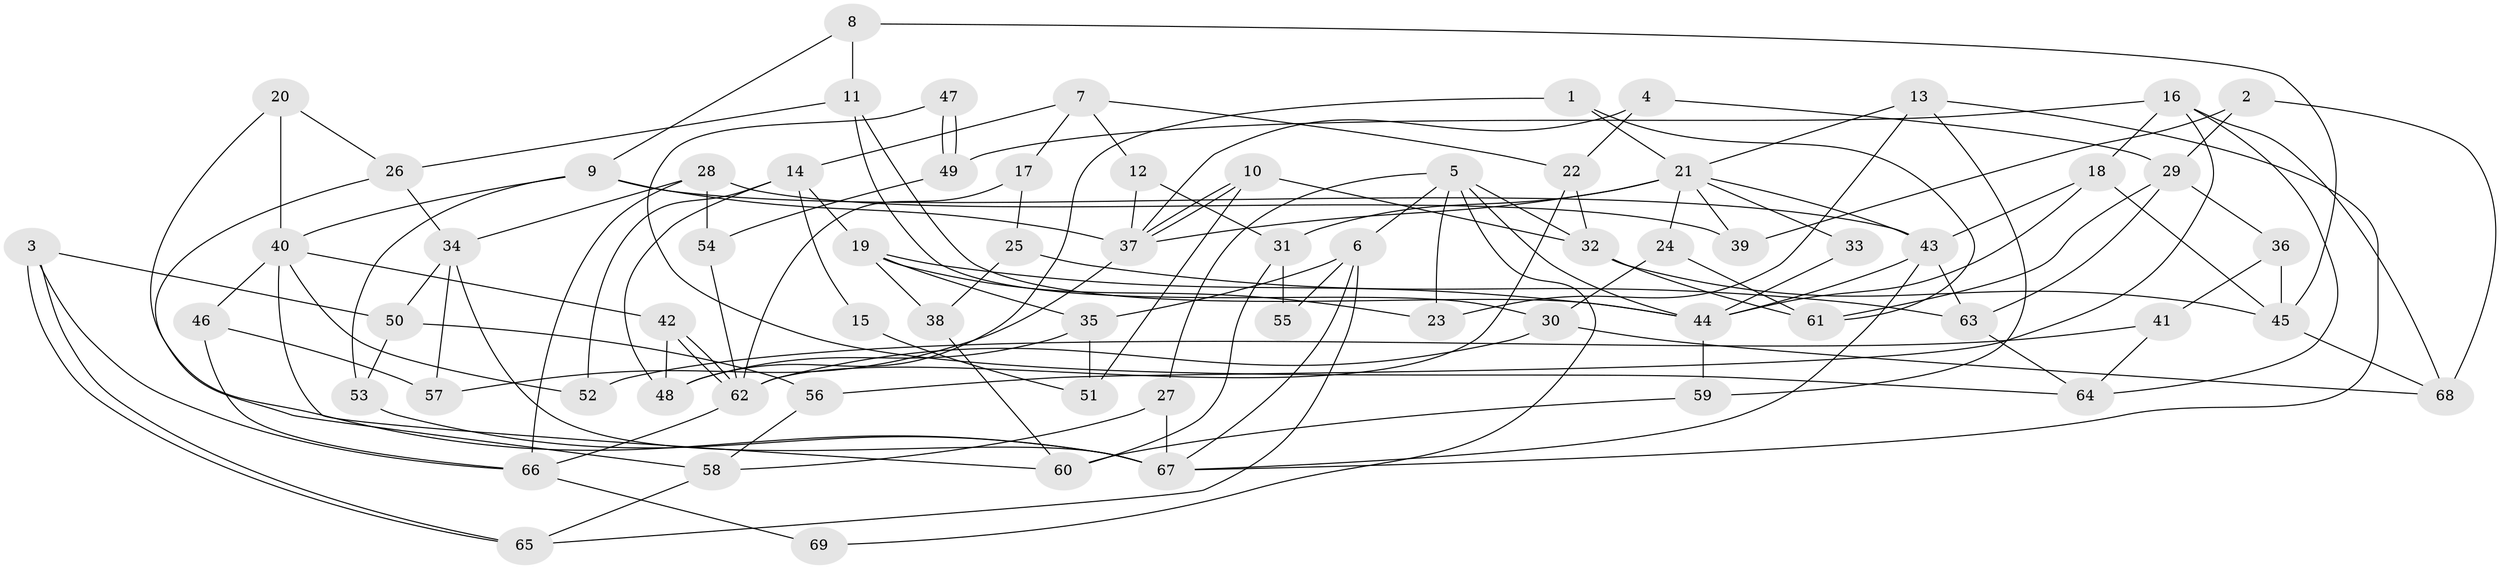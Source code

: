 // coarse degree distribution, {3: 0.21951219512195122, 4: 0.14634146341463414, 6: 0.14634146341463414, 8: 0.04878048780487805, 5: 0.1951219512195122, 9: 0.024390243902439025, 7: 0.14634146341463414, 10: 0.024390243902439025, 2: 0.04878048780487805}
// Generated by graph-tools (version 1.1) at 2025/24/03/03/25 07:24:04]
// undirected, 69 vertices, 138 edges
graph export_dot {
graph [start="1"]
  node [color=gray90,style=filled];
  1;
  2;
  3;
  4;
  5;
  6;
  7;
  8;
  9;
  10;
  11;
  12;
  13;
  14;
  15;
  16;
  17;
  18;
  19;
  20;
  21;
  22;
  23;
  24;
  25;
  26;
  27;
  28;
  29;
  30;
  31;
  32;
  33;
  34;
  35;
  36;
  37;
  38;
  39;
  40;
  41;
  42;
  43;
  44;
  45;
  46;
  47;
  48;
  49;
  50;
  51;
  52;
  53;
  54;
  55;
  56;
  57;
  58;
  59;
  60;
  61;
  62;
  63;
  64;
  65;
  66;
  67;
  68;
  69;
  1 -- 48;
  1 -- 21;
  1 -- 61;
  2 -- 39;
  2 -- 68;
  2 -- 29;
  3 -- 65;
  3 -- 65;
  3 -- 50;
  3 -- 66;
  4 -- 29;
  4 -- 37;
  4 -- 22;
  5 -- 23;
  5 -- 32;
  5 -- 6;
  5 -- 27;
  5 -- 44;
  5 -- 69;
  6 -- 65;
  6 -- 35;
  6 -- 55;
  6 -- 67;
  7 -- 12;
  7 -- 22;
  7 -- 14;
  7 -- 17;
  8 -- 45;
  8 -- 11;
  8 -- 9;
  9 -- 43;
  9 -- 37;
  9 -- 40;
  9 -- 53;
  10 -- 37;
  10 -- 37;
  10 -- 32;
  10 -- 51;
  11 -- 26;
  11 -- 44;
  11 -- 30;
  12 -- 31;
  12 -- 37;
  13 -- 21;
  13 -- 67;
  13 -- 23;
  13 -- 59;
  14 -- 48;
  14 -- 15;
  14 -- 19;
  14 -- 52;
  15 -- 51;
  16 -- 49;
  16 -- 18;
  16 -- 56;
  16 -- 64;
  16 -- 68;
  17 -- 62;
  17 -- 25;
  18 -- 43;
  18 -- 44;
  18 -- 45;
  19 -- 44;
  19 -- 23;
  19 -- 35;
  19 -- 38;
  20 -- 40;
  20 -- 67;
  20 -- 26;
  21 -- 24;
  21 -- 37;
  21 -- 31;
  21 -- 33;
  21 -- 39;
  21 -- 43;
  22 -- 62;
  22 -- 32;
  24 -- 30;
  24 -- 61;
  25 -- 38;
  25 -- 63;
  26 -- 58;
  26 -- 34;
  27 -- 67;
  27 -- 58;
  28 -- 34;
  28 -- 66;
  28 -- 39;
  28 -- 54;
  29 -- 61;
  29 -- 36;
  29 -- 63;
  30 -- 68;
  30 -- 62;
  31 -- 60;
  31 -- 55;
  32 -- 45;
  32 -- 61;
  33 -- 44;
  34 -- 67;
  34 -- 50;
  34 -- 57;
  35 -- 48;
  35 -- 51;
  36 -- 41;
  36 -- 45;
  37 -- 57;
  38 -- 60;
  40 -- 46;
  40 -- 42;
  40 -- 52;
  40 -- 60;
  41 -- 52;
  41 -- 64;
  42 -- 62;
  42 -- 62;
  42 -- 48;
  43 -- 63;
  43 -- 44;
  43 -- 67;
  44 -- 59;
  45 -- 68;
  46 -- 66;
  46 -- 57;
  47 -- 64;
  47 -- 49;
  47 -- 49;
  49 -- 54;
  50 -- 53;
  50 -- 56;
  53 -- 67;
  54 -- 62;
  56 -- 58;
  58 -- 65;
  59 -- 60;
  62 -- 66;
  63 -- 64;
  66 -- 69;
}
